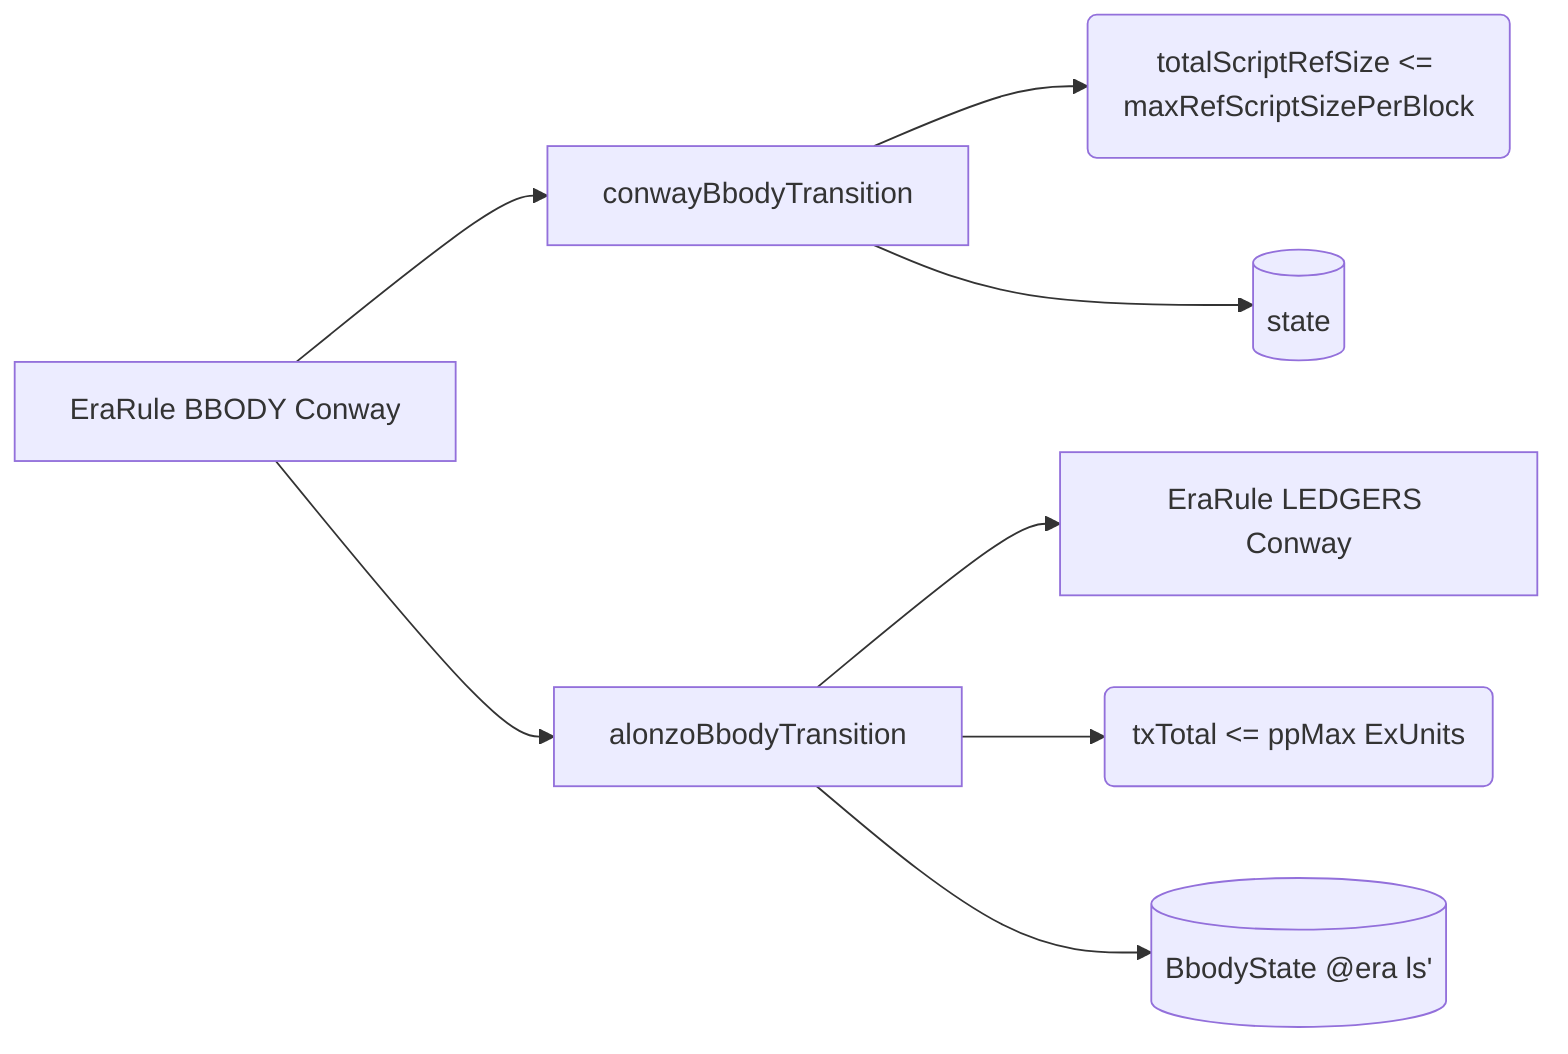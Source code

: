 flowchart LR
    EBBC[EraRule BBODY Conway]
        EBBC --> CBBT[conwayBbodyTransition]
            CBBT --> totalScriptRefSize(totalScriptRefSize <= maxRefScriptSizePerBlock)
            CBBT --> S[(state)]

        EBBC --> ABBT[alonzoBbodyTransition]
            ABBT --> ELC[EraRule LEDGERS Conway]
            ABBT --> txTotalExUnits(txTotal <= ppMax ExUnits)
            ABBT --> BBodyState[(BbodyState @era ls')]